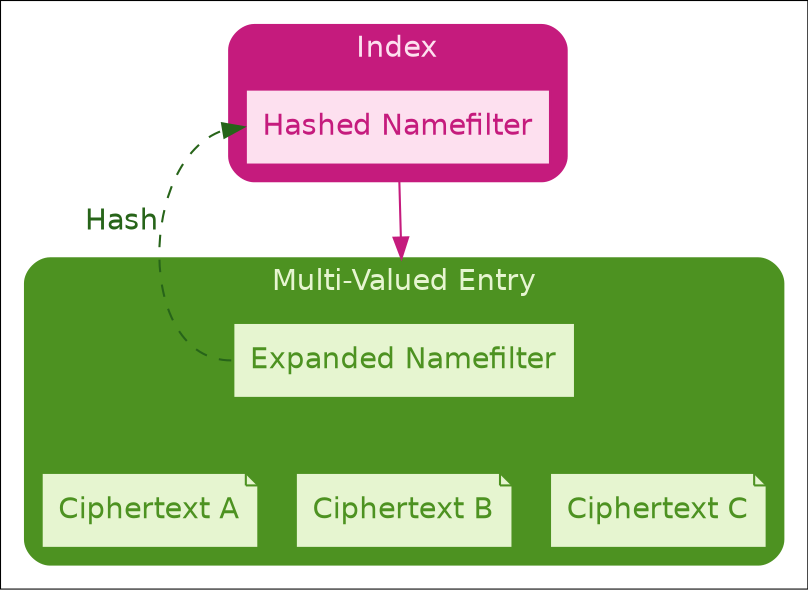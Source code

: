 digraph G {
    #########
    # SETUP #
    #########

    compound = true
    fontname = "Helvetica"

    edge [
        colorscheme = "piyg11"
        fontname = "Helvetica"
    ];

    node [
        shape = box
        colorscheme = "piyg11"
        style = filled
        fillcolor = 7
        fontname = "Helvetica"
        color=10
        fontcolor=10
    ];

    graph [
        colorscheme = "piyg11"
        color = 10
        style = "rounded,filled"
        fontcolor=7
    ];

    ############
    # CLUSTERS #
    ############

    subgraph cluster_index {
        label = "Index"

        color = 2
        fillcolor = 2
        fontcolor = 5

        hashed_namefilter [
            label = "Hashed Namefilter"

            color = 2
            fillcolor = 5
            fontcolor = 2
        ]
    }

    subgraph cluster_multientry {
        label = "Multi-Valued Entry"

        expanded_namefilter [label = "Expanded Namefilter"]

        ciphertext_a [label = "Ciphertext A" shape = note]
        ciphertext_b [label = "Ciphertext B" shape = note]
        ciphertext_c [label = "Ciphertext C" shape = note]

        expanded_namefilter -> { ciphertext_a ciphertext_b ciphertext_c } [style = invis]
    }

    hashed_namefilter -> expanded_namefilter [
        ltail = cluster_index
        lhead = cluster_multientry
        minlen = 2
        color = 2
    ]

    expanded_namefilter:w -> hashed_namefilter:w [
        xlabel = "Hash"
        fontcolor = 11
        color = 11
        style = dashed
    ]
}
